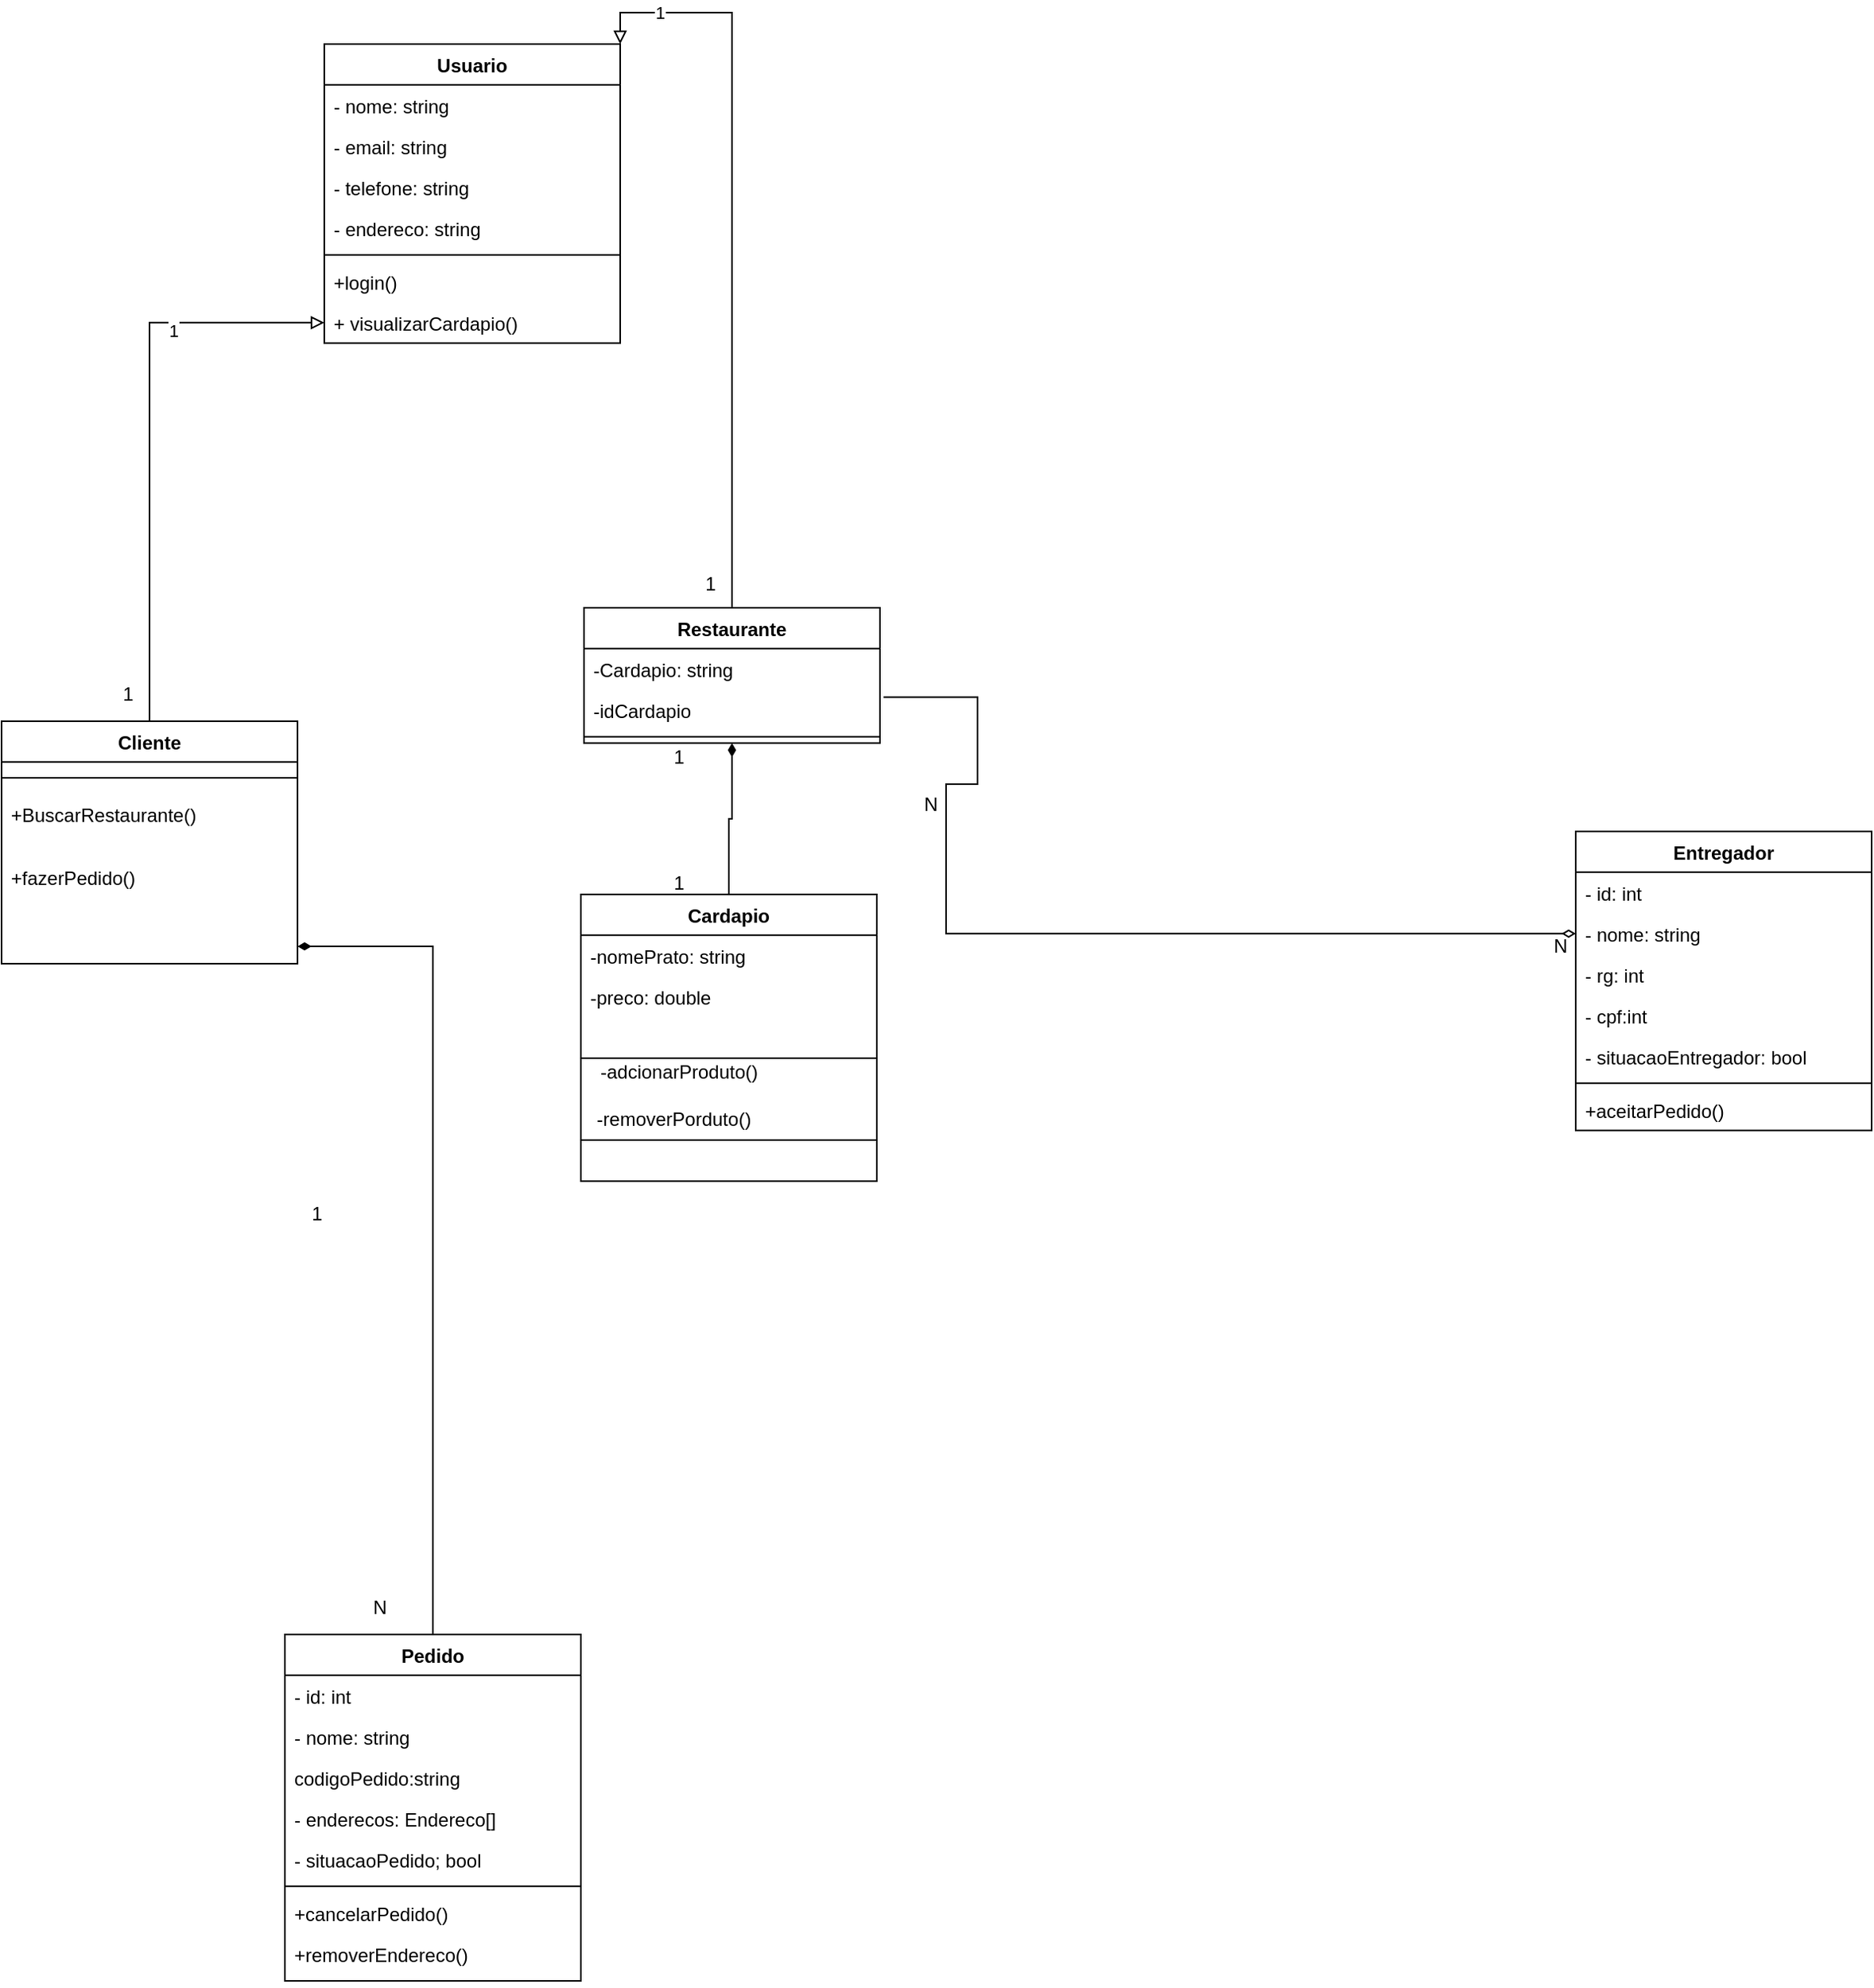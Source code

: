 <mxfile version="24.7.8">
  <diagram id="LqntMS4FTSgrq16PgV2K" name="Página-1">
    <mxGraphModel dx="2231" dy="2360" grid="1" gridSize="10" guides="1" tooltips="1" connect="1" arrows="1" fold="1" page="1" pageScale="1" pageWidth="827" pageHeight="1169" math="0" shadow="0">
      <root>
        <mxCell id="0" />
        <mxCell id="1" parent="0" />
        <mxCell id="2yeWT4gLbJwkqAnA4cSf-139" style="edgeStyle=orthogonalEdgeStyle;rounded=0;orthogonalLoop=1;jettySize=auto;html=1;endArrow=block;endFill=0;" edge="1" parent="1" source="2" target="2yeWT4gLbJwkqAnA4cSf-102">
          <mxGeometry relative="1" as="geometry" />
        </mxCell>
        <mxCell id="2yeWT4gLbJwkqAnA4cSf-142" value="1" style="edgeLabel;html=1;align=center;verticalAlign=middle;resizable=0;points=[];" vertex="1" connectable="0" parent="2yeWT4gLbJwkqAnA4cSf-139">
          <mxGeometry x="0.477" y="-5" relative="1" as="geometry">
            <mxPoint x="-1" as="offset" />
          </mxGeometry>
        </mxCell>
        <mxCell id="2" value="Cliente" style="swimlane;fontStyle=1;align=center;verticalAlign=top;childLayout=stackLayout;horizontal=1;startSize=25.935;horizontalStack=0;resizeParent=1;resizeParentMax=0;resizeLast=0;collapsible=0;marginBottom=0;" parent="1" vertex="1">
          <mxGeometry x="20" y="80" width="188" height="154.005" as="geometry" />
        </mxCell>
        <mxCell id="8" style="line;strokeWidth=1;fillColor=none;align=left;verticalAlign=middle;spacingTop=-1;spacingLeft=3;spacingRight=3;rotatable=0;labelPosition=right;points=[];portConstraint=eastwest;strokeColor=inherit;" parent="2" vertex="1">
          <mxGeometry y="25.935" width="188" height="20.07" as="geometry" />
        </mxCell>
        <mxCell id="9" value="+BuscarRestaurante()" style="text;strokeColor=none;fillColor=none;align=left;verticalAlign=top;spacingLeft=4;spacingRight=4;overflow=hidden;rotatable=0;points=[[0,0.5],[1,0.5]];portConstraint=eastwest;" parent="2" vertex="1">
          <mxGeometry y="46.005" width="188" height="26" as="geometry" />
        </mxCell>
        <mxCell id="10" value="&#xa;+fazerPedido()" style="text;strokeColor=none;fillColor=none;align=left;verticalAlign=top;spacingLeft=4;spacingRight=4;overflow=hidden;rotatable=0;points=[[0,0.5],[1,0.5]];portConstraint=eastwest;" parent="2" vertex="1">
          <mxGeometry y="72.005" width="188" height="60" as="geometry" />
        </mxCell>
        <mxCell id="2yeWT4gLbJwkqAnA4cSf-51" style="text;strokeColor=none;fillColor=none;align=left;verticalAlign=top;spacingLeft=4;spacingRight=4;overflow=hidden;rotatable=0;points=[[0,0.5],[1,0.5]];portConstraint=eastwest;" vertex="1" parent="2">
          <mxGeometry y="132.005" width="188" height="22" as="geometry" />
        </mxCell>
        <mxCell id="2yeWT4gLbJwkqAnA4cSf-141" style="edgeStyle=orthogonalEdgeStyle;rounded=0;orthogonalLoop=1;jettySize=auto;html=1;entryX=1;entryY=0;entryDx=0;entryDy=0;endArrow=block;endFill=0;" edge="1" parent="1" source="2yeWT4gLbJwkqAnA4cSf-21" target="2yeWT4gLbJwkqAnA4cSf-93">
          <mxGeometry relative="1" as="geometry" />
        </mxCell>
        <mxCell id="2yeWT4gLbJwkqAnA4cSf-144" value="1" style="edgeLabel;html=1;align=center;verticalAlign=middle;resizable=0;points=[];" vertex="1" connectable="0" parent="2yeWT4gLbJwkqAnA4cSf-141">
          <mxGeometry x="0.811" relative="1" as="geometry">
            <mxPoint as="offset" />
          </mxGeometry>
        </mxCell>
        <mxCell id="2yeWT4gLbJwkqAnA4cSf-21" value="Restaurante" style="swimlane;fontStyle=1;align=center;verticalAlign=top;childLayout=stackLayout;horizontal=1;startSize=25.935;horizontalStack=0;resizeParent=1;resizeParentMax=0;resizeLast=0;collapsible=0;marginBottom=0;" vertex="1" parent="1">
          <mxGeometry x="390" y="8" width="188" height="85.935" as="geometry" />
        </mxCell>
        <mxCell id="2yeWT4gLbJwkqAnA4cSf-23" value="-Cardapio: string" style="text;strokeColor=none;fillColor=none;align=left;verticalAlign=top;spacingLeft=4;spacingRight=4;overflow=hidden;rotatable=0;points=[[0,0.5],[1,0.5]];portConstraint=eastwest;" vertex="1" parent="2yeWT4gLbJwkqAnA4cSf-21">
          <mxGeometry y="25.935" width="188" height="26" as="geometry" />
        </mxCell>
        <mxCell id="2yeWT4gLbJwkqAnA4cSf-26" value="-idCardapio" style="text;strokeColor=none;fillColor=none;align=left;verticalAlign=top;spacingLeft=4;spacingRight=4;overflow=hidden;rotatable=0;points=[[0,0.5],[1,0.5]];portConstraint=eastwest;" vertex="1" parent="2yeWT4gLbJwkqAnA4cSf-21">
          <mxGeometry y="51.935" width="188" height="26" as="geometry" />
        </mxCell>
        <mxCell id="2yeWT4gLbJwkqAnA4cSf-27" style="line;strokeWidth=1;fillColor=none;align=left;verticalAlign=middle;spacingTop=-1;spacingLeft=3;spacingRight=3;rotatable=0;labelPosition=right;points=[];portConstraint=eastwest;strokeColor=inherit;" vertex="1" parent="2yeWT4gLbJwkqAnA4cSf-21">
          <mxGeometry y="77.935" width="188" height="8" as="geometry" />
        </mxCell>
        <mxCell id="2yeWT4gLbJwkqAnA4cSf-128" style="edgeStyle=orthogonalEdgeStyle;rounded=0;orthogonalLoop=1;jettySize=auto;html=1;endArrow=diamondThin;endFill=1;" edge="1" parent="1" source="2yeWT4gLbJwkqAnA4cSf-30" target="2yeWT4gLbJwkqAnA4cSf-51">
          <mxGeometry relative="1" as="geometry" />
        </mxCell>
        <mxCell id="2yeWT4gLbJwkqAnA4cSf-30" value="Pedido" style="swimlane;fontStyle=1;align=center;verticalAlign=top;childLayout=stackLayout;horizontal=1;startSize=25.935;horizontalStack=0;resizeParent=1;resizeParentMax=0;resizeLast=0;collapsible=0;marginBottom=0;" vertex="1" parent="1">
          <mxGeometry x="200" y="660" width="188" height="220.005" as="geometry" />
        </mxCell>
        <mxCell id="2yeWT4gLbJwkqAnA4cSf-31" value="- id: int" style="text;strokeColor=none;fillColor=none;align=left;verticalAlign=top;spacingLeft=4;spacingRight=4;overflow=hidden;rotatable=0;points=[[0,0.5],[1,0.5]];portConstraint=eastwest;" vertex="1" parent="2yeWT4gLbJwkqAnA4cSf-30">
          <mxGeometry y="25.935" width="188" height="26" as="geometry" />
        </mxCell>
        <mxCell id="2yeWT4gLbJwkqAnA4cSf-32" value="- nome: string" style="text;strokeColor=none;fillColor=none;align=left;verticalAlign=top;spacingLeft=4;spacingRight=4;overflow=hidden;rotatable=0;points=[[0,0.5],[1,0.5]];portConstraint=eastwest;" vertex="1" parent="2yeWT4gLbJwkqAnA4cSf-30">
          <mxGeometry y="51.935" width="188" height="26" as="geometry" />
        </mxCell>
        <mxCell id="2yeWT4gLbJwkqAnA4cSf-33" value="codigoPedido:string" style="text;strokeColor=none;fillColor=none;align=left;verticalAlign=top;spacingLeft=4;spacingRight=4;overflow=hidden;rotatable=0;points=[[0,0.5],[1,0.5]];portConstraint=eastwest;" vertex="1" parent="2yeWT4gLbJwkqAnA4cSf-30">
          <mxGeometry y="77.935" width="188" height="26" as="geometry" />
        </mxCell>
        <mxCell id="2yeWT4gLbJwkqAnA4cSf-35" value="- enderecos: Endereco[]&#xa;&#xa;" style="text;strokeColor=none;fillColor=none;align=left;verticalAlign=top;spacingLeft=4;spacingRight=4;overflow=hidden;rotatable=0;points=[[0,0.5],[1,0.5]];portConstraint=eastwest;" vertex="1" parent="2yeWT4gLbJwkqAnA4cSf-30">
          <mxGeometry y="103.935" width="188" height="26" as="geometry" />
        </mxCell>
        <mxCell id="2yeWT4gLbJwkqAnA4cSf-53" value="- situacaoPedido; bool" style="text;strokeColor=none;fillColor=none;align=left;verticalAlign=top;spacingLeft=4;spacingRight=4;overflow=hidden;rotatable=0;points=[[0,0.5],[1,0.5]];portConstraint=eastwest;" vertex="1" parent="2yeWT4gLbJwkqAnA4cSf-30">
          <mxGeometry y="129.935" width="188" height="26" as="geometry" />
        </mxCell>
        <mxCell id="2yeWT4gLbJwkqAnA4cSf-36" style="line;strokeWidth=1;fillColor=none;align=left;verticalAlign=middle;spacingTop=-1;spacingLeft=3;spacingRight=3;rotatable=0;labelPosition=right;points=[];portConstraint=eastwest;strokeColor=inherit;" vertex="1" parent="2yeWT4gLbJwkqAnA4cSf-30">
          <mxGeometry y="155.935" width="188" height="8" as="geometry" />
        </mxCell>
        <mxCell id="2yeWT4gLbJwkqAnA4cSf-37" value="+cancelarPedido()" style="text;strokeColor=none;fillColor=none;align=left;verticalAlign=top;spacingLeft=4;spacingRight=4;overflow=hidden;rotatable=0;points=[[0,0.5],[1,0.5]];portConstraint=eastwest;" vertex="1" parent="2yeWT4gLbJwkqAnA4cSf-30">
          <mxGeometry y="163.935" width="188" height="26" as="geometry" />
        </mxCell>
        <mxCell id="2yeWT4gLbJwkqAnA4cSf-38" value="+removerEndereco()" style="text;strokeColor=none;fillColor=none;align=left;verticalAlign=top;spacingLeft=4;spacingRight=4;overflow=hidden;rotatable=0;points=[[0,0.5],[1,0.5]];portConstraint=eastwest;" vertex="1" parent="2yeWT4gLbJwkqAnA4cSf-30">
          <mxGeometry y="189.935" width="188" height="30.07" as="geometry" />
        </mxCell>
        <mxCell id="2yeWT4gLbJwkqAnA4cSf-76" value="Entregador" style="swimlane;fontStyle=1;align=center;verticalAlign=top;childLayout=stackLayout;horizontal=1;startSize=25.935;horizontalStack=0;resizeParent=1;resizeParentMax=0;resizeLast=0;collapsible=0;marginBottom=0;" vertex="1" parent="1">
          <mxGeometry x="1020" y="150" width="188" height="189.935" as="geometry" />
        </mxCell>
        <mxCell id="2yeWT4gLbJwkqAnA4cSf-77" value="- id: int" style="text;strokeColor=none;fillColor=none;align=left;verticalAlign=top;spacingLeft=4;spacingRight=4;overflow=hidden;rotatable=0;points=[[0,0.5],[1,0.5]];portConstraint=eastwest;" vertex="1" parent="2yeWT4gLbJwkqAnA4cSf-76">
          <mxGeometry y="25.935" width="188" height="26" as="geometry" />
        </mxCell>
        <mxCell id="2yeWT4gLbJwkqAnA4cSf-78" value="- nome: string" style="text;strokeColor=none;fillColor=none;align=left;verticalAlign=top;spacingLeft=4;spacingRight=4;overflow=hidden;rotatable=0;points=[[0,0.5],[1,0.5]];portConstraint=eastwest;" vertex="1" parent="2yeWT4gLbJwkqAnA4cSf-76">
          <mxGeometry y="51.935" width="188" height="26" as="geometry" />
        </mxCell>
        <mxCell id="2yeWT4gLbJwkqAnA4cSf-85" value="- rg: int" style="text;strokeColor=none;fillColor=none;align=left;verticalAlign=top;spacingLeft=4;spacingRight=4;overflow=hidden;rotatable=0;points=[[0,0.5],[1,0.5]];portConstraint=eastwest;" vertex="1" parent="2yeWT4gLbJwkqAnA4cSf-76">
          <mxGeometry y="77.935" width="188" height="26" as="geometry" />
        </mxCell>
        <mxCell id="2yeWT4gLbJwkqAnA4cSf-86" value="- cpf:int&#xa;" style="text;strokeColor=none;fillColor=none;align=left;verticalAlign=top;spacingLeft=4;spacingRight=4;overflow=hidden;rotatable=0;points=[[0,0.5],[1,0.5]];portConstraint=eastwest;" vertex="1" parent="2yeWT4gLbJwkqAnA4cSf-76">
          <mxGeometry y="103.935" width="188" height="26" as="geometry" />
        </mxCell>
        <mxCell id="2yeWT4gLbJwkqAnA4cSf-87" value="- situacaoEntregador: bool" style="text;strokeColor=none;fillColor=none;align=left;verticalAlign=top;spacingLeft=4;spacingRight=4;overflow=hidden;rotatable=0;points=[[0,0.5],[1,0.5]];portConstraint=eastwest;" vertex="1" parent="2yeWT4gLbJwkqAnA4cSf-76">
          <mxGeometry y="129.935" width="188" height="26" as="geometry" />
        </mxCell>
        <mxCell id="2yeWT4gLbJwkqAnA4cSf-82" style="line;strokeWidth=1;fillColor=none;align=left;verticalAlign=middle;spacingTop=-1;spacingLeft=3;spacingRight=3;rotatable=0;labelPosition=right;points=[];portConstraint=eastwest;strokeColor=inherit;" vertex="1" parent="2yeWT4gLbJwkqAnA4cSf-76">
          <mxGeometry y="155.935" width="188" height="8" as="geometry" />
        </mxCell>
        <mxCell id="2yeWT4gLbJwkqAnA4cSf-83" value="+aceitarPedido()" style="text;strokeColor=none;fillColor=none;align=left;verticalAlign=top;spacingLeft=4;spacingRight=4;overflow=hidden;rotatable=0;points=[[0,0.5],[1,0.5]];portConstraint=eastwest;" vertex="1" parent="2yeWT4gLbJwkqAnA4cSf-76">
          <mxGeometry y="163.935" width="188" height="26" as="geometry" />
        </mxCell>
        <mxCell id="2yeWT4gLbJwkqAnA4cSf-89" style="edgeStyle=orthogonalEdgeStyle;rounded=0;orthogonalLoop=1;jettySize=auto;html=1;entryX=0;entryY=0.5;entryDx=0;entryDy=0;endArrow=diamondThin;endFill=0;exitX=1.012;exitY=0.184;exitDx=0;exitDy=0;exitPerimeter=0;" edge="1" parent="1" source="2yeWT4gLbJwkqAnA4cSf-26" target="2yeWT4gLbJwkqAnA4cSf-78">
          <mxGeometry relative="1" as="geometry">
            <mxPoint x="600" y="130" as="sourcePoint" />
            <mxPoint x="907.556" y="164.335" as="targetPoint" />
            <Array as="points">
              <mxPoint x="640" y="65" />
              <mxPoint x="640" y="120" />
              <mxPoint x="620" y="120" />
              <mxPoint x="620" y="215" />
            </Array>
          </mxGeometry>
        </mxCell>
        <mxCell id="2yeWT4gLbJwkqAnA4cSf-93" value="Usuario" style="swimlane;fontStyle=1;align=center;verticalAlign=top;childLayout=stackLayout;horizontal=1;startSize=25.935;horizontalStack=0;resizeParent=1;resizeParentMax=0;resizeLast=0;collapsible=0;marginBottom=0;" vertex="1" parent="1">
          <mxGeometry x="225" y="-350" width="188" height="189.935" as="geometry" />
        </mxCell>
        <mxCell id="2yeWT4gLbJwkqAnA4cSf-95" value="- nome: string" style="text;strokeColor=none;fillColor=none;align=left;verticalAlign=top;spacingLeft=4;spacingRight=4;overflow=hidden;rotatable=0;points=[[0,0.5],[1,0.5]];portConstraint=eastwest;" vertex="1" parent="2yeWT4gLbJwkqAnA4cSf-93">
          <mxGeometry y="25.935" width="188" height="26" as="geometry" />
        </mxCell>
        <mxCell id="2yeWT4gLbJwkqAnA4cSf-96" value="- email: string" style="text;strokeColor=none;fillColor=none;align=left;verticalAlign=top;spacingLeft=4;spacingRight=4;overflow=hidden;rotatable=0;points=[[0,0.5],[1,0.5]];portConstraint=eastwest;" vertex="1" parent="2yeWT4gLbJwkqAnA4cSf-93">
          <mxGeometry y="51.935" width="188" height="26" as="geometry" />
        </mxCell>
        <mxCell id="2yeWT4gLbJwkqAnA4cSf-97" value="- telefone: string" style="text;strokeColor=none;fillColor=none;align=left;verticalAlign=top;spacingLeft=4;spacingRight=4;overflow=hidden;rotatable=0;points=[[0,0.5],[1,0.5]];portConstraint=eastwest;" vertex="1" parent="2yeWT4gLbJwkqAnA4cSf-93">
          <mxGeometry y="77.935" width="188" height="26" as="geometry" />
        </mxCell>
        <mxCell id="2yeWT4gLbJwkqAnA4cSf-98" value="- endereco: string&#xa;&#xa;" style="text;strokeColor=none;fillColor=none;align=left;verticalAlign=top;spacingLeft=4;spacingRight=4;overflow=hidden;rotatable=0;points=[[0,0.5],[1,0.5]];portConstraint=eastwest;" vertex="1" parent="2yeWT4gLbJwkqAnA4cSf-93">
          <mxGeometry y="103.935" width="188" height="26" as="geometry" />
        </mxCell>
        <mxCell id="2yeWT4gLbJwkqAnA4cSf-99" style="line;strokeWidth=1;fillColor=none;align=left;verticalAlign=middle;spacingTop=-1;spacingLeft=3;spacingRight=3;rotatable=0;labelPosition=right;points=[];portConstraint=eastwest;strokeColor=inherit;" vertex="1" parent="2yeWT4gLbJwkqAnA4cSf-93">
          <mxGeometry y="129.935" width="188" height="8" as="geometry" />
        </mxCell>
        <mxCell id="2yeWT4gLbJwkqAnA4cSf-100" value="+login()" style="text;strokeColor=none;fillColor=none;align=left;verticalAlign=top;spacingLeft=4;spacingRight=4;overflow=hidden;rotatable=0;points=[[0,0.5],[1,0.5]];portConstraint=eastwest;" vertex="1" parent="2yeWT4gLbJwkqAnA4cSf-93">
          <mxGeometry y="137.935" width="188" height="26" as="geometry" />
        </mxCell>
        <mxCell id="2yeWT4gLbJwkqAnA4cSf-102" value="+ visualizarCardapio()" style="text;strokeColor=none;fillColor=none;align=left;verticalAlign=top;spacingLeft=4;spacingRight=4;overflow=hidden;rotatable=0;points=[[0,0.5],[1,0.5]];portConstraint=eastwest;" vertex="1" parent="2yeWT4gLbJwkqAnA4cSf-93">
          <mxGeometry y="163.935" width="188" height="26" as="geometry" />
        </mxCell>
        <mxCell id="2yeWT4gLbJwkqAnA4cSf-103" value="N" style="text;html=1;align=center;verticalAlign=middle;resizable=0;points=[];autosize=1;strokeColor=none;fillColor=none;" vertex="1" parent="1">
          <mxGeometry x="595" y="118" width="30" height="30" as="geometry" />
        </mxCell>
        <mxCell id="2yeWT4gLbJwkqAnA4cSf-104" value="N" style="text;html=1;align=center;verticalAlign=middle;resizable=0;points=[];autosize=1;strokeColor=none;fillColor=none;" vertex="1" parent="1">
          <mxGeometry x="995" y="208" width="30" height="30" as="geometry" />
        </mxCell>
        <mxCell id="2yeWT4gLbJwkqAnA4cSf-122" style="edgeStyle=orthogonalEdgeStyle;rounded=0;orthogonalLoop=1;jettySize=auto;html=1;entryX=0.5;entryY=1;entryDx=0;entryDy=0;endArrow=diamondThin;endFill=1;" edge="1" parent="1" source="2yeWT4gLbJwkqAnA4cSf-105" target="2yeWT4gLbJwkqAnA4cSf-21">
          <mxGeometry relative="1" as="geometry" />
        </mxCell>
        <mxCell id="2yeWT4gLbJwkqAnA4cSf-105" value="Cardapio" style="swimlane;fontStyle=1;align=center;verticalAlign=top;childLayout=stackLayout;horizontal=1;startSize=25.935;horizontalStack=0;resizeParent=1;resizeParentMax=0;resizeLast=0;collapsible=0;marginBottom=0;" vertex="1" parent="1">
          <mxGeometry x="388" y="190" width="188" height="182.075" as="geometry" />
        </mxCell>
        <mxCell id="2yeWT4gLbJwkqAnA4cSf-106" value="-nomePrato: string" style="text;strokeColor=none;fillColor=none;align=left;verticalAlign=top;spacingLeft=4;spacingRight=4;overflow=hidden;rotatable=0;points=[[0,0.5],[1,0.5]];portConstraint=eastwest;" vertex="1" parent="2yeWT4gLbJwkqAnA4cSf-105">
          <mxGeometry y="25.935" width="188" height="26" as="geometry" />
        </mxCell>
        <mxCell id="2yeWT4gLbJwkqAnA4cSf-107" value="-preco: double" style="text;strokeColor=none;fillColor=none;align=left;verticalAlign=top;spacingLeft=4;spacingRight=4;overflow=hidden;rotatable=0;points=[[0,0.5],[1,0.5]];portConstraint=eastwest;" vertex="1" parent="2yeWT4gLbJwkqAnA4cSf-105">
          <mxGeometry y="51.935" width="188" height="26" as="geometry" />
        </mxCell>
        <mxCell id="2yeWT4gLbJwkqAnA4cSf-108" style="line;strokeWidth=1;fillColor=none;align=left;verticalAlign=middle;spacingTop=-1;spacingLeft=3;spacingRight=3;rotatable=0;labelPosition=right;points=[];portConstraint=eastwest;strokeColor=inherit;" vertex="1" parent="2yeWT4gLbJwkqAnA4cSf-105">
          <mxGeometry y="77.935" width="188" height="52.07" as="geometry" />
        </mxCell>
        <mxCell id="2yeWT4gLbJwkqAnA4cSf-117" style="line;strokeWidth=1;fillColor=none;align=left;verticalAlign=middle;spacingTop=-1;spacingLeft=3;spacingRight=3;rotatable=0;labelPosition=right;points=[];portConstraint=eastwest;strokeColor=inherit;" vertex="1" parent="2yeWT4gLbJwkqAnA4cSf-105">
          <mxGeometry y="130.005" width="188" height="52.07" as="geometry" />
        </mxCell>
        <mxCell id="2yeWT4gLbJwkqAnA4cSf-116" value="&lt;span style=&quot;white-space: pre;&quot;&gt;&#x9;&lt;/span&gt;&lt;span style=&quot;white-space: pre;&quot;&gt;&#x9;&lt;/span&gt;&lt;span style=&quot;white-space: pre;&quot;&gt;&#x9;&lt;/span&gt;-adcionarProduto()" style="text;html=1;align=center;verticalAlign=middle;resizable=0;points=[];autosize=1;strokeColor=none;fillColor=none;" vertex="1" parent="1">
          <mxGeometry x="310" y="288" width="200" height="30" as="geometry" />
        </mxCell>
        <mxCell id="2yeWT4gLbJwkqAnA4cSf-119" value="&lt;span style=&quot;white-space-collapse: preserve;&quot;&gt;&#x9;&lt;/span&gt;&lt;span style=&quot;white-space-collapse: preserve;&quot;&gt;&#x9;&lt;/span&gt;-removerPorduto()" style="text;html=1;align=center;verticalAlign=middle;resizable=0;points=[];autosize=1;strokeColor=none;fillColor=none;" vertex="1" parent="1">
          <mxGeometry x="335" y="318" width="170" height="30" as="geometry" />
        </mxCell>
        <mxCell id="2yeWT4gLbJwkqAnA4cSf-129" value="1" style="text;html=1;align=center;verticalAlign=middle;resizable=0;points=[];autosize=1;strokeColor=none;fillColor=none;" vertex="1" parent="1">
          <mxGeometry x="205" y="378" width="30" height="30" as="geometry" />
        </mxCell>
        <mxCell id="2yeWT4gLbJwkqAnA4cSf-135" value="N" style="text;html=1;align=center;verticalAlign=middle;resizable=0;points=[];autosize=1;strokeColor=none;fillColor=none;" vertex="1" parent="1">
          <mxGeometry x="245" y="628" width="30" height="30" as="geometry" />
        </mxCell>
        <mxCell id="2yeWT4gLbJwkqAnA4cSf-136" value="1" style="text;html=1;align=center;verticalAlign=middle;resizable=0;points=[];autosize=1;strokeColor=none;fillColor=none;" vertex="1" parent="1">
          <mxGeometry x="435" y="88" width="30" height="30" as="geometry" />
        </mxCell>
        <mxCell id="2yeWT4gLbJwkqAnA4cSf-137" value="1" style="text;html=1;align=center;verticalAlign=middle;resizable=0;points=[];autosize=1;strokeColor=none;fillColor=none;" vertex="1" parent="1">
          <mxGeometry x="435" y="168" width="30" height="30" as="geometry" />
        </mxCell>
        <mxCell id="2yeWT4gLbJwkqAnA4cSf-143" value="1" style="text;html=1;align=center;verticalAlign=middle;resizable=0;points=[];autosize=1;strokeColor=none;fillColor=none;" vertex="1" parent="1">
          <mxGeometry x="85" y="48" width="30" height="30" as="geometry" />
        </mxCell>
        <mxCell id="2yeWT4gLbJwkqAnA4cSf-145" value="1" style="text;html=1;align=center;verticalAlign=middle;resizable=0;points=[];autosize=1;strokeColor=none;fillColor=none;" vertex="1" parent="1">
          <mxGeometry x="455" y="-22" width="30" height="30" as="geometry" />
        </mxCell>
      </root>
    </mxGraphModel>
  </diagram>
</mxfile>
